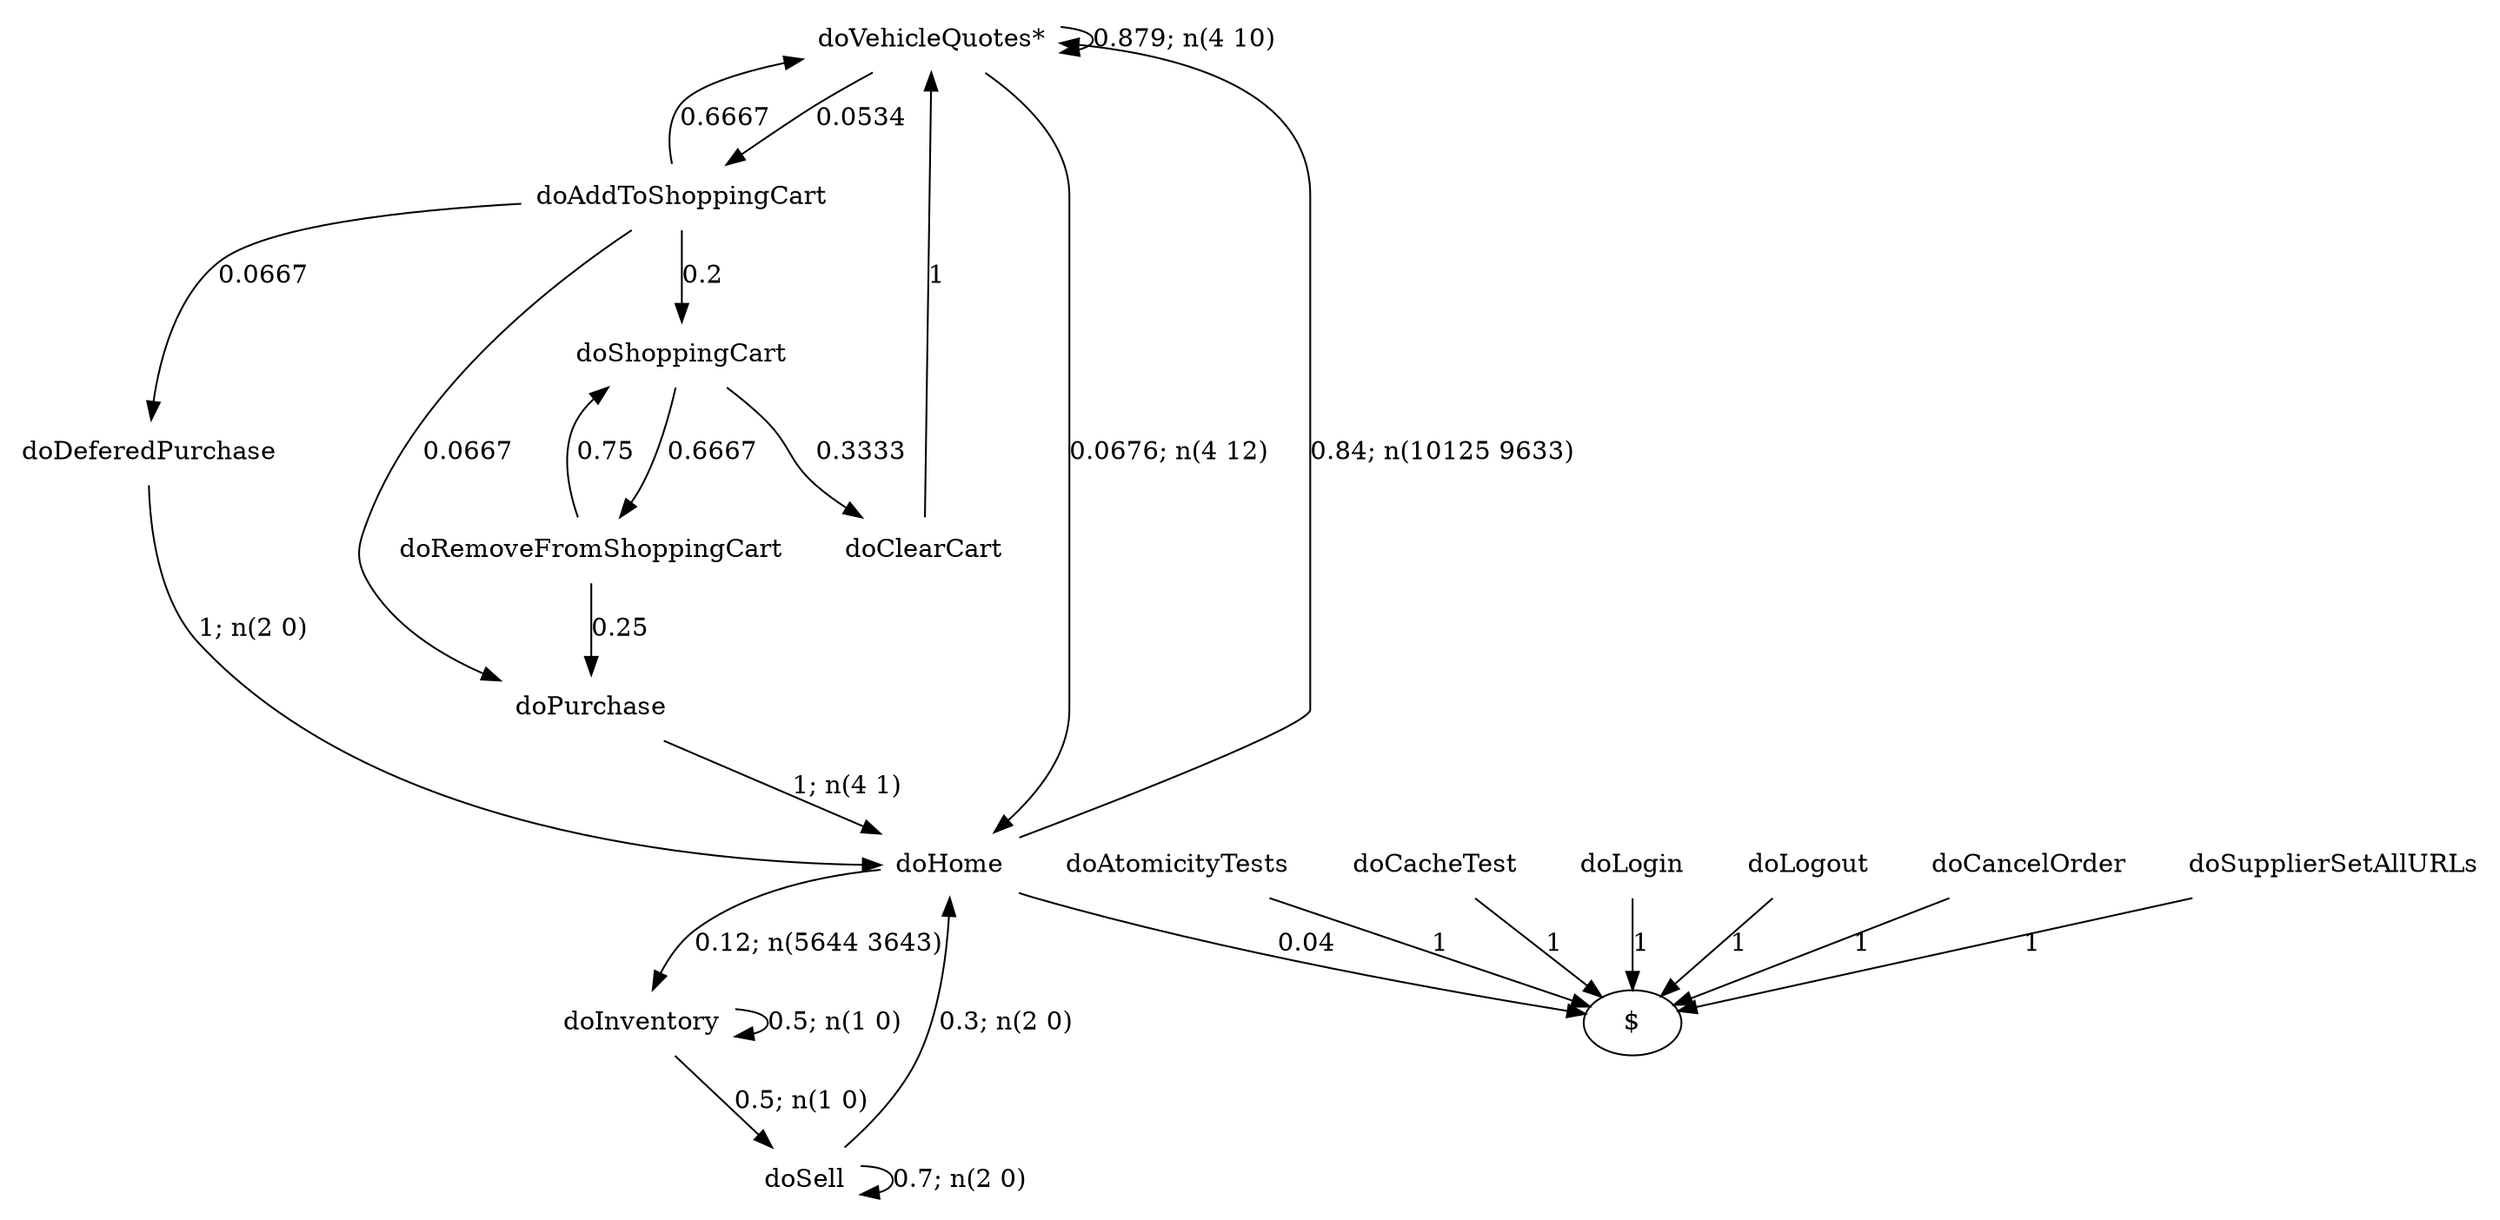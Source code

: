 digraph G {"doVehicleQuotes*" [label="doVehicleQuotes*",shape=none];"doSupplierSetAllURLs" [label="doSupplierSetAllURLs",shape=none];"doAtomicityTests" [label="doAtomicityTests",shape=none];"doCacheTest" [label="doCacheTest",shape=none];"doLogin" [label="doLogin",shape=none];"doAddToShoppingCart" [label="doAddToShoppingCart",shape=none];"doDeferedPurchase" [label="doDeferedPurchase",shape=none];"doHome" [label="doHome",shape=none];"doShoppingCart" [label="doShoppingCart",shape=none];"doClearCart" [label="doClearCart",shape=none];"doPurchase" [label="doPurchase",shape=none];"doInventory" [label="doInventory",shape=none];"doSell" [label="doSell",shape=none];"doLogout" [label="doLogout",shape=none];"doCancelOrder" [label="doCancelOrder",shape=none];"doRemoveFromShoppingCart" [label="doRemoveFromShoppingCart",shape=none];"doVehicleQuotes*"->"doVehicleQuotes*" [style=solid,label="0.879; n(4 10)"];"doVehicleQuotes*"->"doAddToShoppingCart" [style=solid,label="0.0534"];"doVehicleQuotes*"->"doHome" [style=solid,label="0.0676; n(4 12)"];"doSupplierSetAllURLs"->"$" [style=solid,label="1"];"doAtomicityTests"->"$" [style=solid,label="1"];"doCacheTest"->"$" [style=solid,label="1"];"doLogin"->"$" [style=solid,label="1"];"doAddToShoppingCart"->"doVehicleQuotes*" [style=solid,label="0.6667"];"doAddToShoppingCart"->"doDeferedPurchase" [style=solid,label="0.0667"];"doAddToShoppingCart"->"doShoppingCart" [style=solid,label="0.2"];"doAddToShoppingCart"->"doPurchase" [style=solid,label="0.0667"];"doDeferedPurchase"->"doHome" [style=solid,label="1; n(2 0)"];"doHome"->"doVehicleQuotes*" [style=solid,label="0.84; n(10125 9633)"];"doHome"->"doInventory" [style=solid,label="0.12; n(5644 3643)"];"doHome"->"$" [style=solid,label="0.04"];"doShoppingCart"->"doClearCart" [style=solid,label="0.3333"];"doShoppingCart"->"doRemoveFromShoppingCart" [style=solid,label="0.6667"];"doClearCart"->"doVehicleQuotes*" [style=solid,label="1"];"doPurchase"->"doHome" [style=solid,label="1; n(4 1)"];"doInventory"->"doInventory" [style=solid,label="0.5; n(1 0)"];"doInventory"->"doSell" [style=solid,label="0.5; n(1 0)"];"doSell"->"doHome" [style=solid,label="0.3; n(2 0)"];"doSell"->"doSell" [style=solid,label="0.7; n(2 0)"];"doLogout"->"$" [style=solid,label="1"];"doCancelOrder"->"$" [style=solid,label="1"];"doRemoveFromShoppingCart"->"doShoppingCart" [style=solid,label="0.75"];"doRemoveFromShoppingCart"->"doPurchase" [style=solid,label="0.25"];}